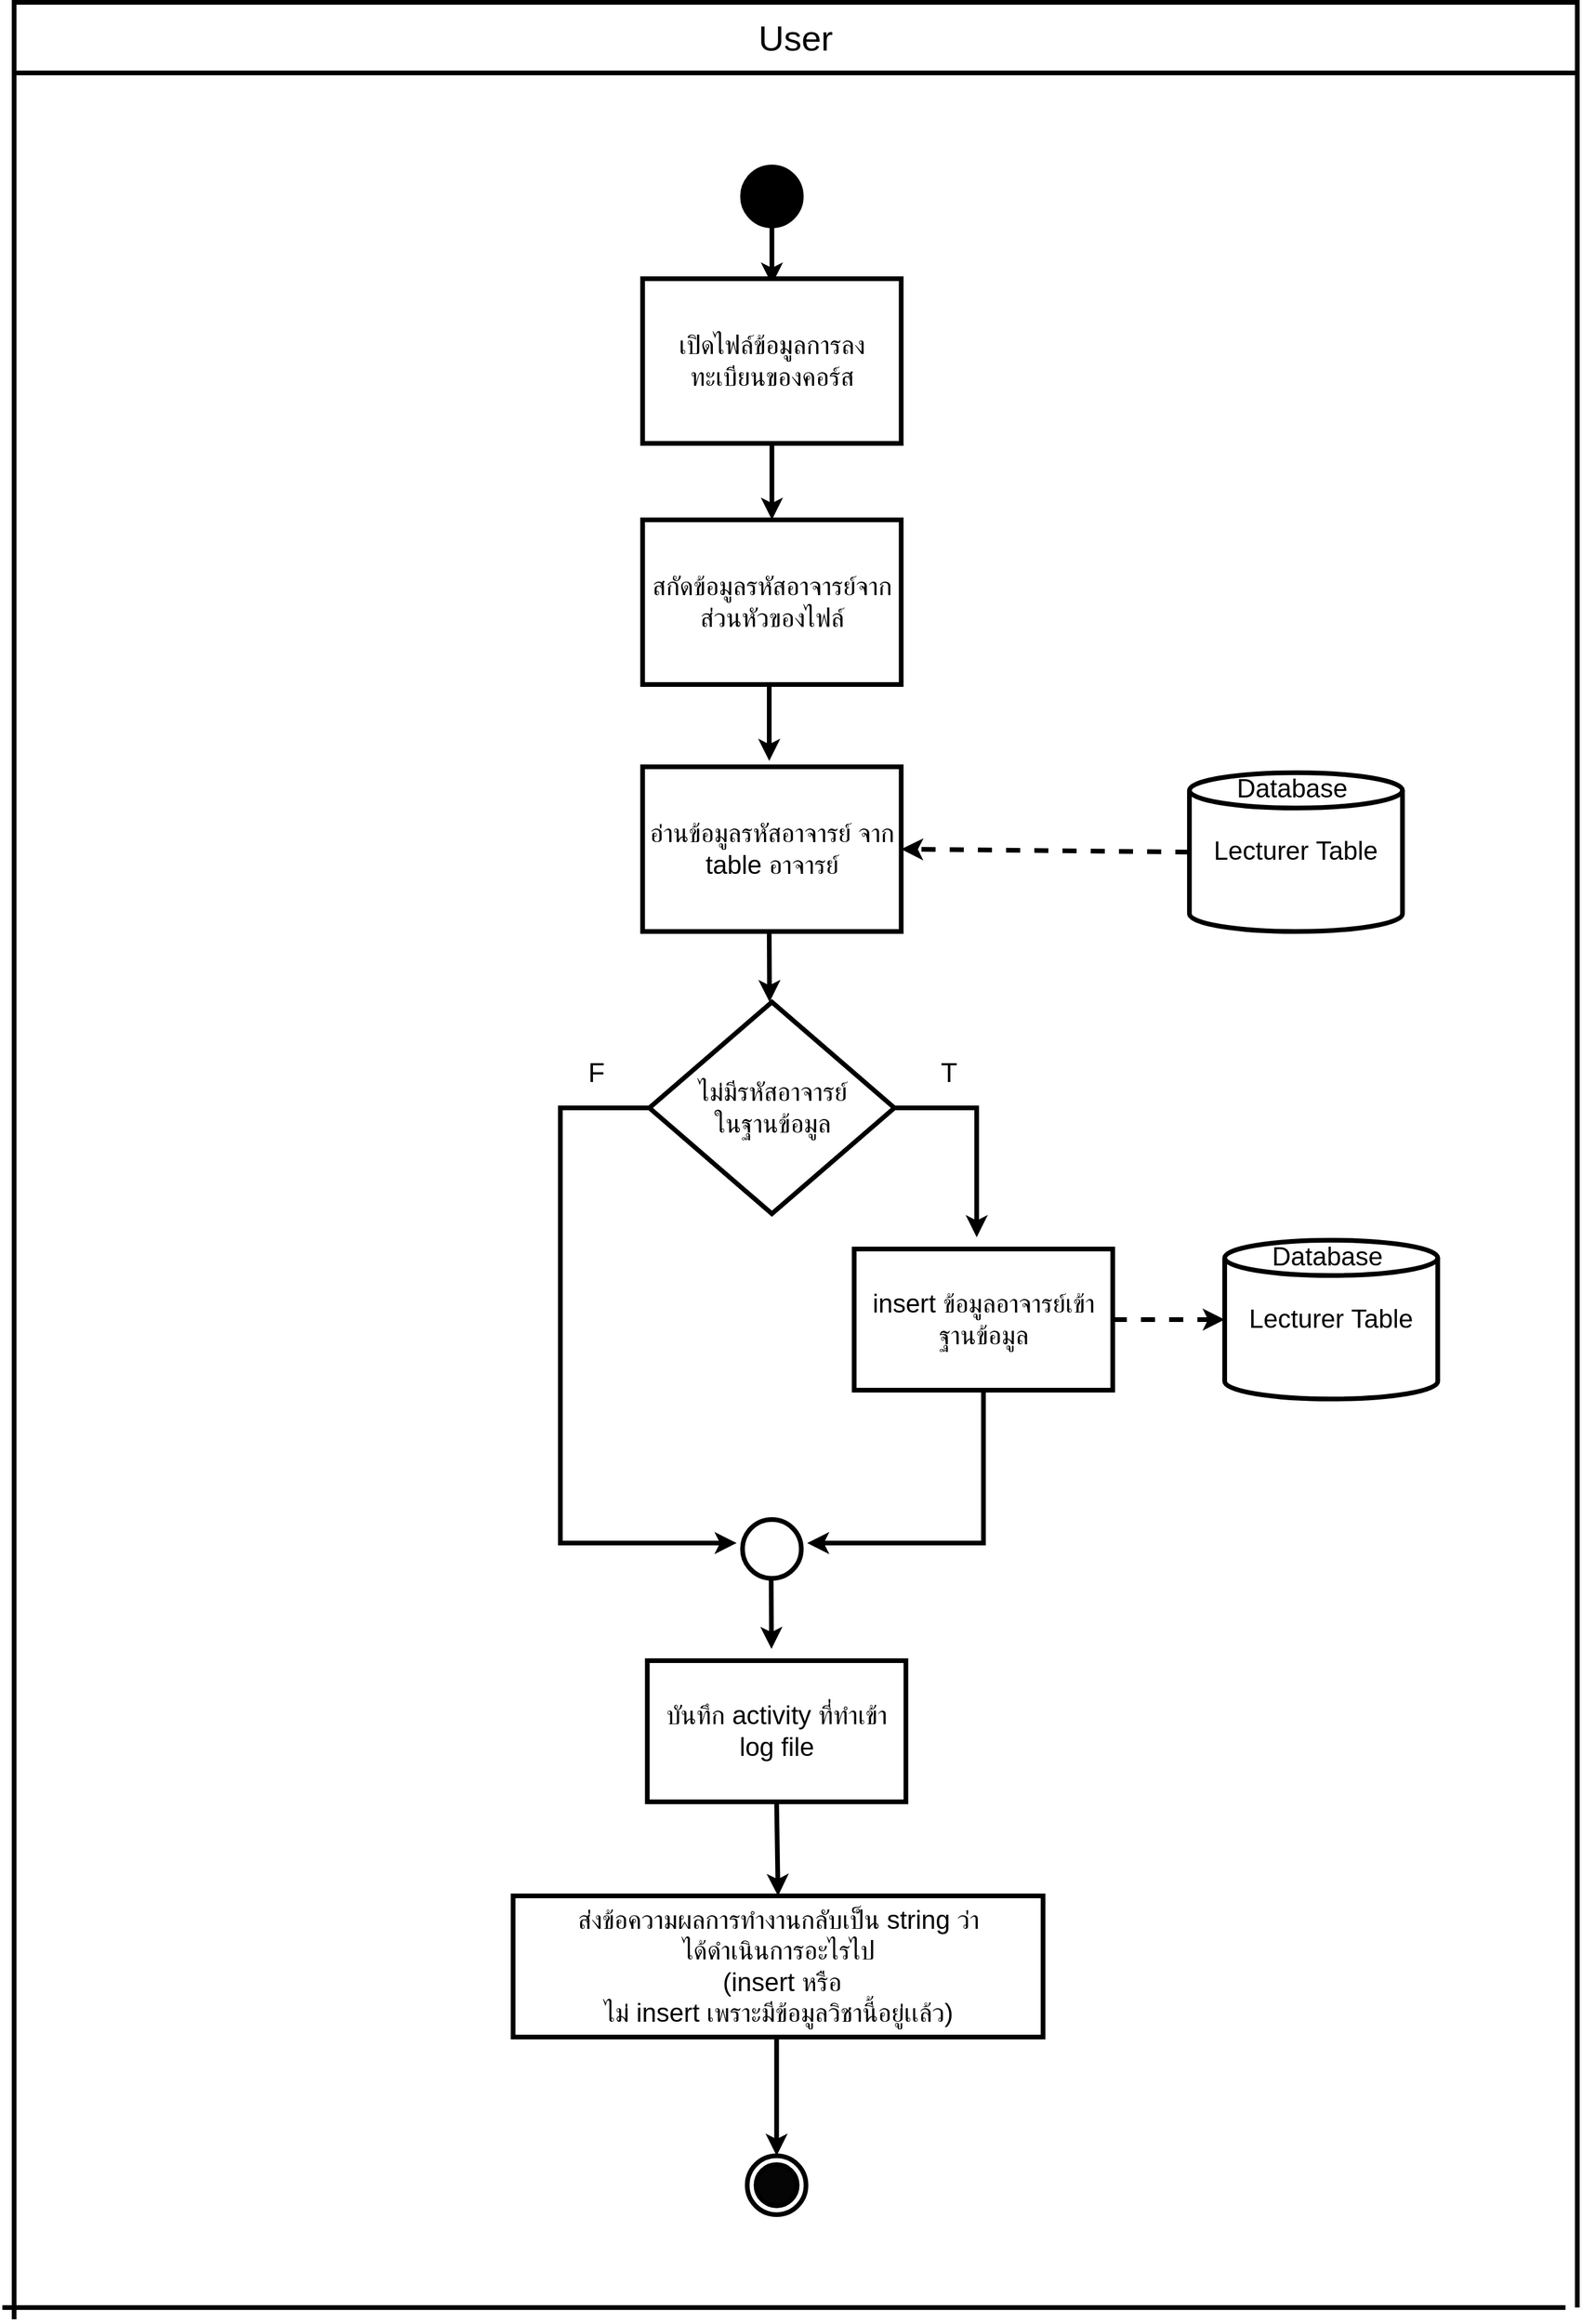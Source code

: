 <mxfile version="21.6.8" type="device">
  <diagram id="C5RBs43oDa-KdzZeNtuy" name="Page-1">
    <mxGraphModel dx="972" dy="993" grid="1" gridSize="10" guides="1" tooltips="1" connect="1" arrows="1" fold="1" page="1" pageScale="1" pageWidth="827" pageHeight="1169" math="0" shadow="0">
      <root>
        <mxCell id="WIyWlLk6GJQsqaUBKTNV-0" />
        <mxCell id="WIyWlLk6GJQsqaUBKTNV-1" parent="WIyWlLk6GJQsqaUBKTNV-0" />
        <mxCell id="xALUO3HwdJlkxT8yfgA3-7" value="&lt;font style=&quot;font-size: 30px;&quot;&gt;User&lt;/font&gt;" style="rounded=0;whiteSpace=wrap;html=1;strokeWidth=4;" parent="WIyWlLk6GJQsqaUBKTNV-1" vertex="1">
          <mxGeometry x="990" y="320" width="1330" height="60" as="geometry" />
        </mxCell>
        <mxCell id="xALUO3HwdJlkxT8yfgA3-140" value="" style="endArrow=none;html=1;rounded=0;entryX=0;entryY=1;entryDx=0;entryDy=0;strokeWidth=4;" parent="WIyWlLk6GJQsqaUBKTNV-1" edge="1">
          <mxGeometry width="50" height="50" relative="1" as="geometry">
            <mxPoint x="990" y="2290" as="sourcePoint" />
            <mxPoint x="990" y="380" as="targetPoint" />
          </mxGeometry>
        </mxCell>
        <mxCell id="xALUO3HwdJlkxT8yfgA3-143" value="" style="endArrow=none;html=1;rounded=0;entryX=0;entryY=1;entryDx=0;entryDy=0;strokeWidth=4;" parent="WIyWlLk6GJQsqaUBKTNV-1" edge="1">
          <mxGeometry width="50" height="50" relative="1" as="geometry">
            <mxPoint x="2320" y="2280" as="sourcePoint" />
            <mxPoint x="2320.0" y="380" as="targetPoint" />
          </mxGeometry>
        </mxCell>
        <mxCell id="xALUO3HwdJlkxT8yfgA3-180" value="" style="ellipse;whiteSpace=wrap;html=1;aspect=fixed;fillColor=#000000;strokeWidth=4;" parent="WIyWlLk6GJQsqaUBKTNV-1" vertex="1">
          <mxGeometry x="1609.75" y="460" width="50" height="50" as="geometry" />
        </mxCell>
        <mxCell id="xALUO3HwdJlkxT8yfgA3-182" value="" style="endArrow=classic;html=1;rounded=0;exitX=0.5;exitY=1;exitDx=0;exitDy=0;strokeWidth=4;" parent="WIyWlLk6GJQsqaUBKTNV-1" source="xALUO3HwdJlkxT8yfgA3-180" edge="1">
          <mxGeometry width="50" height="50" relative="1" as="geometry">
            <mxPoint x="1649.75" y="690" as="sourcePoint" />
            <mxPoint x="1634.75" y="560" as="targetPoint" />
          </mxGeometry>
        </mxCell>
        <mxCell id="5QKPf6IvZNxHsTbZiPlM-3" value="" style="endArrow=classic;html=1;rounded=0;exitX=0.5;exitY=1;exitDx=0;exitDy=0;entryX=0.5;entryY=0;entryDx=0;entryDy=0;strokeWidth=4;" parent="WIyWlLk6GJQsqaUBKTNV-1" source="5QKPf6IvZNxHsTbZiPlM-23" target="5QKPf6IvZNxHsTbZiPlM-24" edge="1">
          <mxGeometry width="50" height="50" relative="1" as="geometry">
            <mxPoint x="1714.75" y="730" as="sourcePoint" />
            <mxPoint x="1734.75" y="820" as="targetPoint" />
          </mxGeometry>
        </mxCell>
        <mxCell id="5QKPf6IvZNxHsTbZiPlM-23" value="&lt;span style=&quot;font-size: 22px;&quot;&gt;เปิดไฟล์ข้อมูลการลงทะเบียนของคอร์ส&lt;/span&gt;" style="rounded=0;whiteSpace=wrap;html=1;strokeWidth=4;" parent="WIyWlLk6GJQsqaUBKTNV-1" vertex="1">
          <mxGeometry x="1524.75" y="555" width="220" height="140" as="geometry" />
        </mxCell>
        <mxCell id="5QKPf6IvZNxHsTbZiPlM-24" value="&lt;font style=&quot;font-size: 22px;&quot;&gt;สกัดข้อมูลรหัส&lt;font style=&quot;font-size: 22px;&quot;&gt;อาจารย์&lt;/font&gt;จากส่วนหัวของไฟล์&lt;/font&gt;" style="rounded=0;whiteSpace=wrap;html=1;strokeWidth=4;" parent="WIyWlLk6GJQsqaUBKTNV-1" vertex="1">
          <mxGeometry x="1524.75" y="760" width="220" height="140" as="geometry" />
        </mxCell>
        <mxCell id="TLsUlpolCmr_xRNrr_nB-10" value="&lt;font style=&quot;font-size: 22px;&quot;&gt;ส่งข้อความผลการทำงานกลับเป็น string ว่า&lt;br style=&quot;border-color: var(--border-color);&quot;&gt;ได้ดำเนินการอะไรไป&lt;br style=&quot;border-color: var(--border-color);&quot;&gt;&amp;nbsp;(insert หรือ&lt;br style=&quot;border-color: var(--border-color);&quot;&gt;ไม่ insert เพราะมีข้อมูลวิชานี้อยู่เเล้ว)&lt;/font&gt;&lt;span style=&quot;font-size: 22px;&quot;&gt;&lt;br&gt;&lt;/span&gt;" style="rounded=0;whiteSpace=wrap;html=1;strokeWidth=4;" parent="WIyWlLk6GJQsqaUBKTNV-1" vertex="1">
          <mxGeometry x="1414.56" y="1930" width="450.87" height="120" as="geometry" />
        </mxCell>
        <mxCell id="TLsUlpolCmr_xRNrr_nB-68" value="" style="endArrow=classic;html=1;rounded=0;exitX=0;exitY=0.5;exitDx=0;exitDy=0;strokeWidth=4;" parent="WIyWlLk6GJQsqaUBKTNV-1" edge="1">
          <mxGeometry width="50" height="50" relative="1" as="geometry">
            <mxPoint x="1530.5" y="1260" as="sourcePoint" />
            <mxPoint x="1604.75" y="1630" as="targetPoint" />
            <Array as="points">
              <mxPoint x="1454.75" y="1260" />
              <mxPoint x="1454.75" y="1630" />
            </Array>
          </mxGeometry>
        </mxCell>
        <mxCell id="TLsUlpolCmr_xRNrr_nB-69" value="" style="endArrow=classic;html=1;rounded=0;exitX=1;exitY=0.5;exitDx=0;exitDy=0;strokeWidth=4;" parent="WIyWlLk6GJQsqaUBKTNV-1" edge="1">
          <mxGeometry width="50" height="50" relative="1" as="geometry">
            <mxPoint x="1739.0" y="1260" as="sourcePoint" />
            <mxPoint x="1809" y="1370" as="targetPoint" />
            <Array as="points">
              <mxPoint x="1809" y="1260" />
            </Array>
          </mxGeometry>
        </mxCell>
        <mxCell id="TLsUlpolCmr_xRNrr_nB-163" value="" style="endArrow=none;html=1;rounded=0;strokeWidth=4;" parent="WIyWlLk6GJQsqaUBKTNV-1" edge="1">
          <mxGeometry width="50" height="50" relative="1" as="geometry">
            <mxPoint x="980" y="2280" as="sourcePoint" />
            <mxPoint x="2310" y="2280" as="targetPoint" />
          </mxGeometry>
        </mxCell>
        <mxCell id="O-k2_8wxdhF8gv0Fn9Ca-0" value="&lt;font style=&quot;font-size: 22px;&quot;&gt;อ่านข้อมูลรหัส&lt;font style=&quot;border-color: var(--border-color); font-size: 22px;&quot;&gt;อาจารย์&lt;/font&gt;&amp;nbsp;&lt;/font&gt;&lt;span style=&quot;font-size: 22px;&quot;&gt;จาก table&amp;nbsp;&lt;/span&gt;&lt;font style=&quot;border-color: var(--border-color); font-size: 22px;&quot;&gt;อาจารย์&lt;/font&gt;" style="rounded=0;whiteSpace=wrap;html=1;strokeWidth=4;" parent="WIyWlLk6GJQsqaUBKTNV-1" vertex="1">
          <mxGeometry x="1524.75" y="970" width="220" height="140" as="geometry" />
        </mxCell>
        <mxCell id="O-k2_8wxdhF8gv0Fn9Ca-4" value="" style="endArrow=classic;html=1;rounded=0;exitX=0;exitY=0.5;exitDx=0;exitDy=0;entryX=1;entryY=0.5;entryDx=0;entryDy=0;exitPerimeter=0;dashed=1;strokeWidth=4;" parent="WIyWlLk6GJQsqaUBKTNV-1" source="O-k2_8wxdhF8gv0Fn9Ca-22" target="O-k2_8wxdhF8gv0Fn9Ca-0" edge="1">
          <mxGeometry width="50" height="50" relative="1" as="geometry">
            <mxPoint x="1748.75" y="1040" as="sourcePoint" />
            <mxPoint x="1916.75" y="1040" as="targetPoint" />
          </mxGeometry>
        </mxCell>
        <mxCell id="O-k2_8wxdhF8gv0Fn9Ca-7" value="&lt;font style=&quot;font-size: 22px;&quot;&gt;insert ข้อมูลอาจารย์เข้าฐานข้อมูล&lt;/font&gt;" style="rounded=0;whiteSpace=wrap;html=1;strokeWidth=4;" parent="WIyWlLk6GJQsqaUBKTNV-1" vertex="1">
          <mxGeometry x="1704.75" y="1380" width="220" height="120" as="geometry" />
        </mxCell>
        <mxCell id="O-k2_8wxdhF8gv0Fn9Ca-8" value="&lt;font style=&quot;font-size: 22px;&quot;&gt;ไม่มีรหัส&lt;font style=&quot;border-color: var(--border-color);&quot;&gt;อาจารย์&lt;br&gt;&lt;/font&gt;ในฐานข้อมูล&lt;/font&gt;" style="rhombus;whiteSpace=wrap;html=1;strokeWidth=4;" parent="WIyWlLk6GJQsqaUBKTNV-1" vertex="1">
          <mxGeometry x="1530.5" y="1170" width="208.5" height="180" as="geometry" />
        </mxCell>
        <mxCell id="O-k2_8wxdhF8gv0Fn9Ca-9" value="&lt;font style=&quot;font-size: 23px;&quot;&gt;F&lt;/font&gt;" style="text;html=1;align=center;verticalAlign=middle;resizable=0;points=[];autosize=1;strokeColor=none;fillColor=none;strokeWidth=4;" parent="WIyWlLk6GJQsqaUBKTNV-1" vertex="1">
          <mxGeometry x="1464.75" y="1210" width="40" height="40" as="geometry" />
        </mxCell>
        <mxCell id="O-k2_8wxdhF8gv0Fn9Ca-10" value="&lt;font style=&quot;font-size: 23px;&quot;&gt;T&lt;/font&gt;" style="text;html=1;align=center;verticalAlign=middle;resizable=0;points=[];autosize=1;strokeColor=none;fillColor=none;strokeWidth=4;" parent="WIyWlLk6GJQsqaUBKTNV-1" vertex="1">
          <mxGeometry x="1764.75" y="1210" width="40" height="40" as="geometry" />
        </mxCell>
        <mxCell id="O-k2_8wxdhF8gv0Fn9Ca-11" value="&lt;font style=&quot;font-size: 22px;&quot;&gt;บันทึก activity ที่ทำเข้า&lt;br&gt;log file&lt;br&gt;&lt;/font&gt;" style="rounded=0;whiteSpace=wrap;html=1;strokeWidth=4;" parent="WIyWlLk6GJQsqaUBKTNV-1" vertex="1">
          <mxGeometry x="1528.75" y="1730" width="220" height="120" as="geometry" />
        </mxCell>
        <mxCell id="O-k2_8wxdhF8gv0Fn9Ca-12" value="" style="endArrow=classic;html=1;rounded=0;exitX=0.5;exitY=1;exitDx=0;exitDy=0;entryX=0.5;entryY=0;entryDx=0;entryDy=0;strokeWidth=4;" parent="WIyWlLk6GJQsqaUBKTNV-1" edge="1">
          <mxGeometry width="50" height="50" relative="1" as="geometry">
            <mxPoint x="1632.48" y="900" as="sourcePoint" />
            <mxPoint x="1632.48" y="965" as="targetPoint" />
          </mxGeometry>
        </mxCell>
        <mxCell id="O-k2_8wxdhF8gv0Fn9Ca-13" value="" style="endArrow=classic;html=1;rounded=0;exitX=0.5;exitY=1;exitDx=0;exitDy=0;strokeWidth=4;" parent="WIyWlLk6GJQsqaUBKTNV-1" edge="1">
          <mxGeometry width="50" height="50" relative="1" as="geometry">
            <mxPoint x="1632.48" y="1110" as="sourcePoint" />
            <mxPoint x="1632.75" y="1170" as="targetPoint" />
          </mxGeometry>
        </mxCell>
        <mxCell id="O-k2_8wxdhF8gv0Fn9Ca-14" value="" style="ellipse;whiteSpace=wrap;html=1;aspect=fixed;strokeWidth=4;" parent="WIyWlLk6GJQsqaUBKTNV-1" vertex="1">
          <mxGeometry x="1609.75" y="1610" width="50" height="50" as="geometry" />
        </mxCell>
        <mxCell id="O-k2_8wxdhF8gv0Fn9Ca-15" value="" style="endArrow=classic;html=1;rounded=0;exitX=0.5;exitY=1;exitDx=0;exitDy=0;strokeWidth=4;" parent="WIyWlLk6GJQsqaUBKTNV-1" source="O-k2_8wxdhF8gv0Fn9Ca-7" edge="1">
          <mxGeometry width="50" height="50" relative="1" as="geometry">
            <mxPoint x="1783.61" y="1550" as="sourcePoint" />
            <mxPoint x="1664.75" y="1630" as="targetPoint" />
            <Array as="points">
              <mxPoint x="1814.75" y="1630" />
            </Array>
          </mxGeometry>
        </mxCell>
        <mxCell id="O-k2_8wxdhF8gv0Fn9Ca-16" value="" style="endArrow=classic;html=1;rounded=0;exitX=0.5;exitY=1;exitDx=0;exitDy=0;strokeWidth=4;" parent="WIyWlLk6GJQsqaUBKTNV-1" edge="1">
          <mxGeometry width="50" height="50" relative="1" as="geometry">
            <mxPoint x="1634.13" y="1660" as="sourcePoint" />
            <mxPoint x="1634.4" y="1720" as="targetPoint" />
          </mxGeometry>
        </mxCell>
        <mxCell id="O-k2_8wxdhF8gv0Fn9Ca-17" value="" style="endArrow=classic;html=1;rounded=0;exitX=0.5;exitY=1;exitDx=0;exitDy=0;entryX=0.5;entryY=0;entryDx=0;entryDy=0;strokeWidth=4;" parent="WIyWlLk6GJQsqaUBKTNV-1" source="O-k2_8wxdhF8gv0Fn9Ca-11" target="TLsUlpolCmr_xRNrr_nB-10" edge="1">
          <mxGeometry width="50" height="50" relative="1" as="geometry">
            <mxPoint x="1634.16" y="1860" as="sourcePoint" />
            <mxPoint x="1634.43" y="1920" as="targetPoint" />
          </mxGeometry>
        </mxCell>
        <mxCell id="O-k2_8wxdhF8gv0Fn9Ca-18" value="" style="ellipse;whiteSpace=wrap;html=1;aspect=fixed;strokeWidth=4;" parent="WIyWlLk6GJQsqaUBKTNV-1" vertex="1">
          <mxGeometry x="1613.75" y="2151" width="50" height="50" as="geometry" />
        </mxCell>
        <mxCell id="O-k2_8wxdhF8gv0Fn9Ca-19" value="" style="ellipse;whiteSpace=wrap;html=1;aspect=fixed;fillColor=#050505;strokeWidth=4;" parent="WIyWlLk6GJQsqaUBKTNV-1" vertex="1">
          <mxGeometry x="1621.25" y="2158.5" width="35" height="35" as="geometry" />
        </mxCell>
        <mxCell id="O-k2_8wxdhF8gv0Fn9Ca-20" value="" style="endArrow=classic;html=1;rounded=0;exitX=0.5;exitY=1;exitDx=0;exitDy=0;entryX=0.5;entryY=0;entryDx=0;entryDy=0;strokeWidth=4;" parent="WIyWlLk6GJQsqaUBKTNV-1" edge="1">
          <mxGeometry width="50" height="50" relative="1" as="geometry">
            <mxPoint x="1638.75" y="2050" as="sourcePoint" />
            <mxPoint x="1638.75" y="2151" as="targetPoint" />
          </mxGeometry>
        </mxCell>
        <mxCell id="O-k2_8wxdhF8gv0Fn9Ca-22" value="&lt;font style=&quot;font-size: 22px;&quot;&gt;&lt;font style=&quot;font-size: 22px;&quot;&gt;Database&amp;nbsp;&lt;br&gt;&lt;br&gt;Lecturer&amp;nbsp;Table&lt;br&gt;&lt;br&gt;&lt;br style=&quot;border-color: var(--border-color);&quot;&gt;&lt;br&gt;&lt;/font&gt;&lt;/font&gt;" style="shape=cylinder3;whiteSpace=wrap;html=1;boundedLbl=1;backgroundOutline=1;size=15;strokeWidth=4;" parent="WIyWlLk6GJQsqaUBKTNV-1" vertex="1">
          <mxGeometry x="1990" y="975" width="181.25" height="135" as="geometry" />
        </mxCell>
        <mxCell id="bV30CXfLPL4KruaFoPWT-0" value="&lt;font style=&quot;font-size: 22px;&quot;&gt;&lt;font style=&quot;font-size: 22px;&quot;&gt;Database&amp;nbsp;&lt;br&gt;&lt;br&gt;Lecturer&amp;nbsp;Table&lt;br&gt;&lt;br&gt;&lt;br style=&quot;border-color: var(--border-color);&quot;&gt;&lt;br&gt;&lt;/font&gt;&lt;/font&gt;" style="shape=cylinder3;whiteSpace=wrap;html=1;boundedLbl=1;backgroundOutline=1;size=15;strokeWidth=4;" parent="WIyWlLk6GJQsqaUBKTNV-1" vertex="1">
          <mxGeometry x="2020" y="1372.5" width="181.25" height="135" as="geometry" />
        </mxCell>
        <mxCell id="bV30CXfLPL4KruaFoPWT-1" value="" style="endArrow=classic;html=1;rounded=0;entryX=0;entryY=0.5;entryDx=0;entryDy=0;entryPerimeter=0;exitX=1;exitY=0.5;exitDx=0;exitDy=0;dashed=1;strokeWidth=4;" parent="WIyWlLk6GJQsqaUBKTNV-1" source="O-k2_8wxdhF8gv0Fn9Ca-7" target="bV30CXfLPL4KruaFoPWT-0" edge="1">
          <mxGeometry width="50" height="50" relative="1" as="geometry">
            <mxPoint x="1420" y="1070" as="sourcePoint" />
            <mxPoint x="1470" y="1020" as="targetPoint" />
          </mxGeometry>
        </mxCell>
      </root>
    </mxGraphModel>
  </diagram>
</mxfile>
